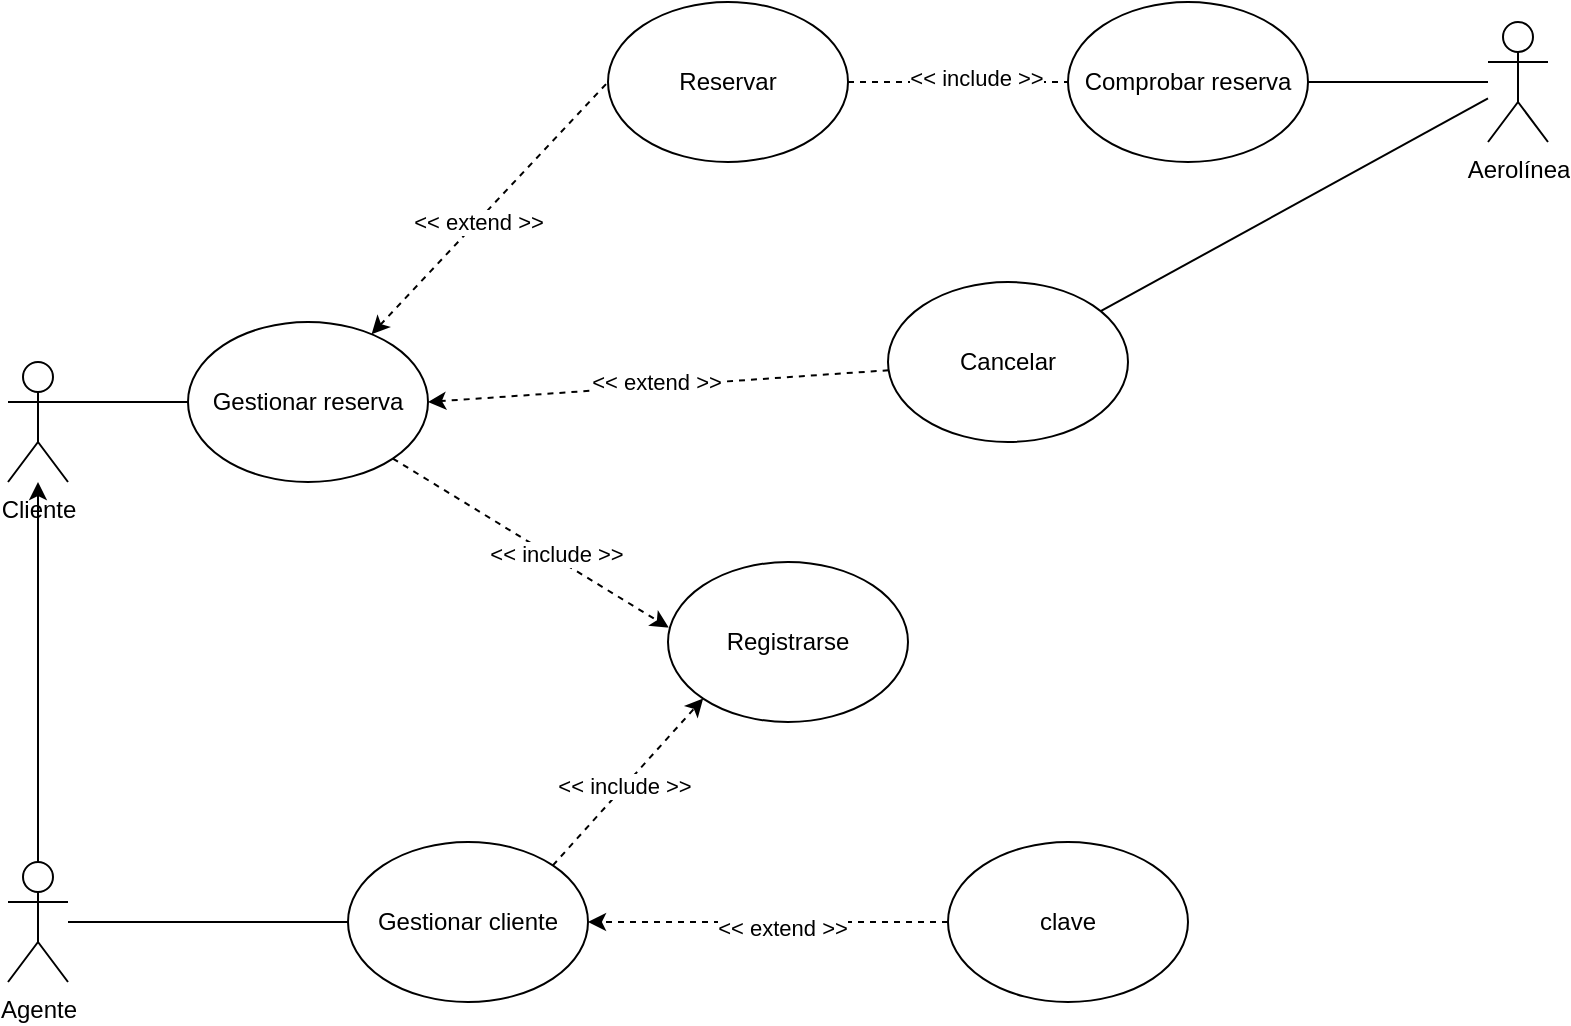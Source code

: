 <mxfile version="25.0.2">
  <diagram name="Página-1" id="9chqvvcu9J9O-ScPjh9t">
    <mxGraphModel dx="840" dy="497" grid="1" gridSize="10" guides="1" tooltips="1" connect="1" arrows="1" fold="1" page="1" pageScale="1" pageWidth="827" pageHeight="1169" math="0" shadow="0">
      <root>
        <mxCell id="0" />
        <mxCell id="1" parent="0" />
        <mxCell id="YiDJv-N9dp5llAnubtPS-1" value="Cliente" style="shape=umlActor;verticalLabelPosition=bottom;verticalAlign=top;html=1;outlineConnect=0;" vertex="1" parent="1">
          <mxGeometry x="40" y="180" width="30" height="60" as="geometry" />
        </mxCell>
        <mxCell id="YiDJv-N9dp5llAnubtPS-5" style="edgeStyle=orthogonalEdgeStyle;rounded=0;orthogonalLoop=1;jettySize=auto;html=1;entryX=1;entryY=0.333;entryDx=0;entryDy=0;entryPerimeter=0;endArrow=none;endFill=0;" edge="1" parent="1" source="YiDJv-N9dp5llAnubtPS-4" target="YiDJv-N9dp5llAnubtPS-1">
          <mxGeometry relative="1" as="geometry">
            <mxPoint x="200" y="200" as="targetPoint" />
          </mxGeometry>
        </mxCell>
        <mxCell id="YiDJv-N9dp5llAnubtPS-4" value="Gestionar reserva" style="ellipse;whiteSpace=wrap;html=1;" vertex="1" parent="1">
          <mxGeometry x="130" y="160" width="120" height="80" as="geometry" />
        </mxCell>
        <mxCell id="YiDJv-N9dp5llAnubtPS-6" value="" style="endArrow=classic;dashed=1;html=1;rounded=0;entryX=0.003;entryY=0.41;entryDx=0;entryDy=0;entryPerimeter=0;exitX=1;exitY=1;exitDx=0;exitDy=0;endFill=1;" edge="1" parent="1" source="YiDJv-N9dp5llAnubtPS-4" target="YiDJv-N9dp5llAnubtPS-7">
          <mxGeometry width="50" height="50" relative="1" as="geometry">
            <mxPoint x="470" y="160" as="sourcePoint" />
            <mxPoint x="550" y="80" as="targetPoint" />
          </mxGeometry>
        </mxCell>
        <mxCell id="YiDJv-N9dp5llAnubtPS-8" value="&amp;lt;&amp;lt; include &amp;gt;&amp;gt;" style="edgeLabel;html=1;align=center;verticalAlign=middle;resizable=0;points=[];" vertex="1" connectable="0" parent="YiDJv-N9dp5llAnubtPS-6">
          <mxGeometry x="0.167" y="2" relative="1" as="geometry">
            <mxPoint as="offset" />
          </mxGeometry>
        </mxCell>
        <mxCell id="YiDJv-N9dp5llAnubtPS-7" value="Registrarse" style="ellipse;whiteSpace=wrap;html=1;" vertex="1" parent="1">
          <mxGeometry x="370" y="280" width="120" height="80" as="geometry" />
        </mxCell>
        <mxCell id="YiDJv-N9dp5llAnubtPS-14" style="edgeStyle=orthogonalEdgeStyle;rounded=0;orthogonalLoop=1;jettySize=auto;html=1;endArrow=none;endFill=0;" edge="1" parent="1" source="YiDJv-N9dp5llAnubtPS-10" target="YiDJv-N9dp5llAnubtPS-13">
          <mxGeometry relative="1" as="geometry" />
        </mxCell>
        <mxCell id="YiDJv-N9dp5llAnubtPS-10" value="Comprobar reserva" style="ellipse;whiteSpace=wrap;html=1;" vertex="1" parent="1">
          <mxGeometry x="570" width="120" height="80" as="geometry" />
        </mxCell>
        <mxCell id="YiDJv-N9dp5llAnubtPS-11" value="" style="endArrow=none;dashed=1;html=1;rounded=0;entryX=0;entryY=0.5;entryDx=0;entryDy=0;exitX=1;exitY=0.5;exitDx=0;exitDy=0;" edge="1" parent="1" source="YiDJv-N9dp5llAnubtPS-30" target="YiDJv-N9dp5llAnubtPS-10">
          <mxGeometry width="50" height="50" relative="1" as="geometry">
            <mxPoint x="500" y="200" as="sourcePoint" />
            <mxPoint x="581" y="170" as="targetPoint" />
          </mxGeometry>
        </mxCell>
        <mxCell id="YiDJv-N9dp5llAnubtPS-12" value="&amp;lt;&amp;lt; include &amp;gt;&amp;gt;" style="edgeLabel;html=1;align=center;verticalAlign=middle;resizable=0;points=[];" vertex="1" connectable="0" parent="YiDJv-N9dp5llAnubtPS-11">
          <mxGeometry x="0.167" y="2" relative="1" as="geometry">
            <mxPoint as="offset" />
          </mxGeometry>
        </mxCell>
        <mxCell id="YiDJv-N9dp5llAnubtPS-13" value="Aerolínea" style="shape=umlActor;verticalLabelPosition=bottom;verticalAlign=top;html=1;outlineConnect=0;" vertex="1" parent="1">
          <mxGeometry x="780" y="10" width="30" height="60" as="geometry" />
        </mxCell>
        <mxCell id="YiDJv-N9dp5llAnubtPS-29" style="rounded=0;orthogonalLoop=1;jettySize=auto;html=1;endArrow=none;endFill=0;" edge="1" parent="1" source="YiDJv-N9dp5llAnubtPS-17" target="YiDJv-N9dp5llAnubtPS-13">
          <mxGeometry relative="1" as="geometry" />
        </mxCell>
        <mxCell id="YiDJv-N9dp5llAnubtPS-17" value="Cancelar" style="ellipse;whiteSpace=wrap;html=1;" vertex="1" parent="1">
          <mxGeometry x="480" y="140" width="120" height="80" as="geometry" />
        </mxCell>
        <mxCell id="YiDJv-N9dp5llAnubtPS-18" value="" style="endArrow=classic;dashed=1;html=1;rounded=0;entryX=1;entryY=0.5;entryDx=0;entryDy=0;startArrow=none;startFill=0;endFill=1;" edge="1" parent="1" source="YiDJv-N9dp5llAnubtPS-17" target="YiDJv-N9dp5llAnubtPS-4">
          <mxGeometry width="50" height="50" relative="1" as="geometry">
            <mxPoint x="360" y="320" as="sourcePoint" />
            <mxPoint x="410" y="270" as="targetPoint" />
          </mxGeometry>
        </mxCell>
        <mxCell id="YiDJv-N9dp5llAnubtPS-19" value="&amp;lt;&amp;lt; extend &amp;gt;&amp;gt;" style="edgeLabel;html=1;align=center;verticalAlign=middle;resizable=0;points=[];" vertex="1" connectable="0" parent="YiDJv-N9dp5llAnubtPS-18">
          <mxGeometry x="0.008" y="-2" relative="1" as="geometry">
            <mxPoint as="offset" />
          </mxGeometry>
        </mxCell>
        <mxCell id="YiDJv-N9dp5llAnubtPS-35" style="edgeStyle=orthogonalEdgeStyle;rounded=0;orthogonalLoop=1;jettySize=auto;html=1;entryX=0;entryY=0.5;entryDx=0;entryDy=0;endArrow=none;endFill=0;" edge="1" parent="1" source="YiDJv-N9dp5llAnubtPS-26" target="YiDJv-N9dp5llAnubtPS-34">
          <mxGeometry relative="1" as="geometry" />
        </mxCell>
        <mxCell id="YiDJv-N9dp5llAnubtPS-26" value="Agente" style="shape=umlActor;verticalLabelPosition=bottom;verticalAlign=top;html=1;outlineConnect=0;" vertex="1" parent="1">
          <mxGeometry x="40" y="430" width="30" height="60" as="geometry" />
        </mxCell>
        <mxCell id="YiDJv-N9dp5llAnubtPS-27" style="edgeStyle=orthogonalEdgeStyle;rounded=0;orthogonalLoop=1;jettySize=auto;html=1;entryX=0.5;entryY=0;entryDx=0;entryDy=0;entryPerimeter=0;endArrow=none;endFill=0;startArrow=classic;startFill=1;" edge="1" parent="1" source="YiDJv-N9dp5llAnubtPS-1" target="YiDJv-N9dp5llAnubtPS-26">
          <mxGeometry relative="1" as="geometry" />
        </mxCell>
        <mxCell id="YiDJv-N9dp5llAnubtPS-30" value="Reservar" style="ellipse;whiteSpace=wrap;html=1;" vertex="1" parent="1">
          <mxGeometry x="340" width="120" height="80" as="geometry" />
        </mxCell>
        <mxCell id="YiDJv-N9dp5llAnubtPS-31" value="" style="endArrow=none;dashed=1;html=1;rounded=0;entryX=0;entryY=0.5;entryDx=0;entryDy=0;endFill=0;startArrow=classic;startFill=1;" edge="1" parent="1" source="YiDJv-N9dp5llAnubtPS-4" target="YiDJv-N9dp5llAnubtPS-30">
          <mxGeometry width="50" height="50" relative="1" as="geometry">
            <mxPoint x="290" y="220" as="sourcePoint" />
            <mxPoint x="340" y="170" as="targetPoint" />
          </mxGeometry>
        </mxCell>
        <mxCell id="YiDJv-N9dp5llAnubtPS-33" value="&amp;lt;&amp;lt; extend &amp;gt;&amp;gt;" style="edgeLabel;html=1;align=center;verticalAlign=middle;resizable=0;points=[];" vertex="1" connectable="0" parent="YiDJv-N9dp5llAnubtPS-31">
          <mxGeometry x="-0.105" relative="1" as="geometry">
            <mxPoint as="offset" />
          </mxGeometry>
        </mxCell>
        <mxCell id="YiDJv-N9dp5llAnubtPS-36" style="rounded=0;orthogonalLoop=1;jettySize=auto;html=1;exitX=1;exitY=0;exitDx=0;exitDy=0;entryX=0;entryY=1;entryDx=0;entryDy=0;dashed=1;" edge="1" parent="1" source="YiDJv-N9dp5llAnubtPS-34" target="YiDJv-N9dp5llAnubtPS-7">
          <mxGeometry relative="1" as="geometry" />
        </mxCell>
        <mxCell id="YiDJv-N9dp5llAnubtPS-37" value="&amp;lt;&amp;lt; include &amp;gt;&amp;gt;" style="edgeLabel;html=1;align=center;verticalAlign=middle;resizable=0;points=[];" vertex="1" connectable="0" parent="YiDJv-N9dp5llAnubtPS-36">
          <mxGeometry x="-0.051" y="1" relative="1" as="geometry">
            <mxPoint as="offset" />
          </mxGeometry>
        </mxCell>
        <mxCell id="YiDJv-N9dp5llAnubtPS-34" value="Gestionar cliente" style="ellipse;whiteSpace=wrap;html=1;" vertex="1" parent="1">
          <mxGeometry x="210" y="420" width="120" height="80" as="geometry" />
        </mxCell>
        <mxCell id="YiDJv-N9dp5llAnubtPS-39" style="rounded=0;orthogonalLoop=1;jettySize=auto;html=1;exitX=0;exitY=0.5;exitDx=0;exitDy=0;entryX=1;entryY=0.5;entryDx=0;entryDy=0;dashed=1;" edge="1" parent="1" source="YiDJv-N9dp5llAnubtPS-38" target="YiDJv-N9dp5llAnubtPS-34">
          <mxGeometry relative="1" as="geometry" />
        </mxCell>
        <mxCell id="YiDJv-N9dp5llAnubtPS-40" value="&amp;lt;&amp;lt; extend &amp;gt;&amp;gt;" style="edgeLabel;html=1;align=center;verticalAlign=middle;resizable=0;points=[];" vertex="1" connectable="0" parent="YiDJv-N9dp5llAnubtPS-39">
          <mxGeometry x="-0.08" y="3" relative="1" as="geometry">
            <mxPoint as="offset" />
          </mxGeometry>
        </mxCell>
        <mxCell id="YiDJv-N9dp5llAnubtPS-38" value="clave" style="ellipse;whiteSpace=wrap;html=1;" vertex="1" parent="1">
          <mxGeometry x="510" y="420" width="120" height="80" as="geometry" />
        </mxCell>
      </root>
    </mxGraphModel>
  </diagram>
</mxfile>
